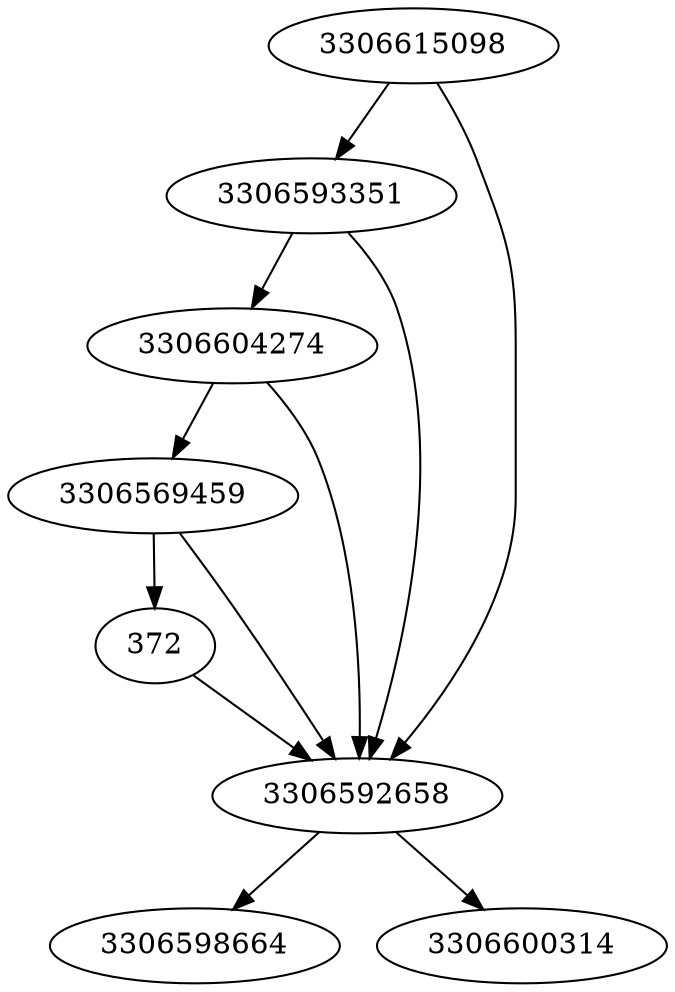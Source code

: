 strict digraph  {
3306593351;
3306598664;
3306604274;
3306569459;
372;
3306592658;
3306615098;
3306600314;
3306593351 -> 3306604274;
3306593351 -> 3306592658;
3306604274 -> 3306569459;
3306604274 -> 3306592658;
3306569459 -> 372;
3306569459 -> 3306592658;
372 -> 3306592658;
3306592658 -> 3306600314;
3306592658 -> 3306598664;
3306615098 -> 3306592658;
3306615098 -> 3306593351;
}
